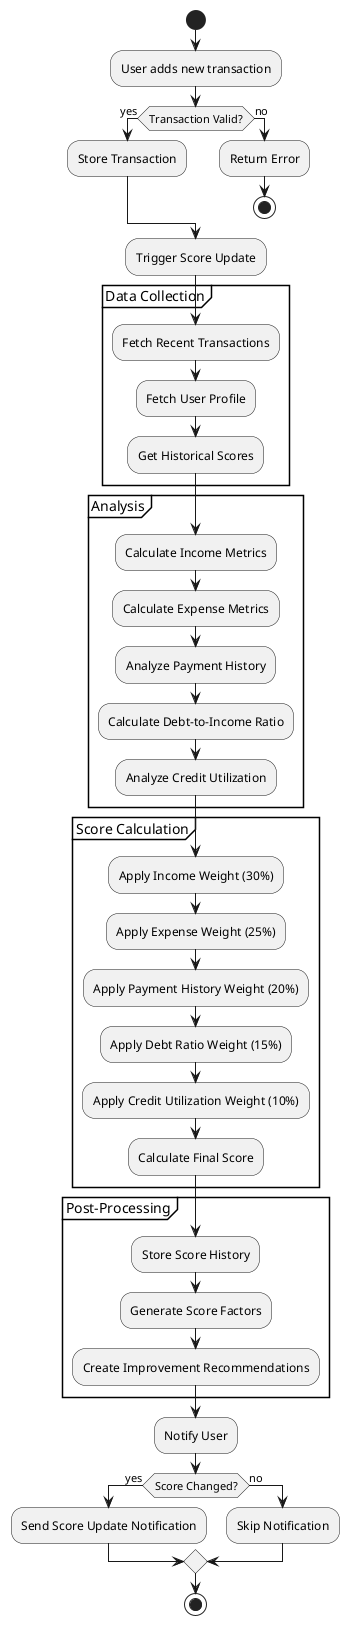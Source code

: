 @startuml Credit Score Calculation Activity

start

:User adds new transaction;

if (Transaction Valid?) then (yes)
    :Store Transaction;
else (no)
    :Return Error;
    stop
endif

:Trigger Score Update;

partition "Data Collection" {
    :Fetch Recent Transactions;
    :Fetch User Profile;
    :Get Historical Scores;
}

partition "Analysis" {
    :Calculate Income Metrics;
    :Calculate Expense Metrics;
    :Analyze Payment History;
    :Calculate Debt-to-Income Ratio;
    :Analyze Credit Utilization;
}

partition "Score Calculation" {
    :Apply Income Weight (30%);
    :Apply Expense Weight (25%);
    :Apply Payment History Weight (20%);
    :Apply Debt Ratio Weight (15%);
    :Apply Credit Utilization Weight (10%);
    
    :Calculate Final Score;
}

partition "Post-Processing" {
    :Store Score History;
    :Generate Score Factors;
    :Create Improvement Recommendations;
}

:Notify User;

if (Score Changed?) then (yes)
    :Send Score Update Notification;
else (no)
    :Skip Notification;
endif

stop

@enduml 